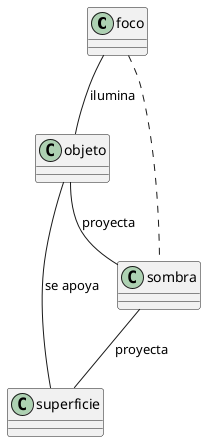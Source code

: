 @startuml
class foco {

}
class objeto {

}
class sombra {

}
class superficie {

}

foco -- objeto : ilumina
foco .. sombra 
sombra -- superficie : proyecta
objeto -- superficie : se apoya
objeto -- sombra : proyecta

@enduml
